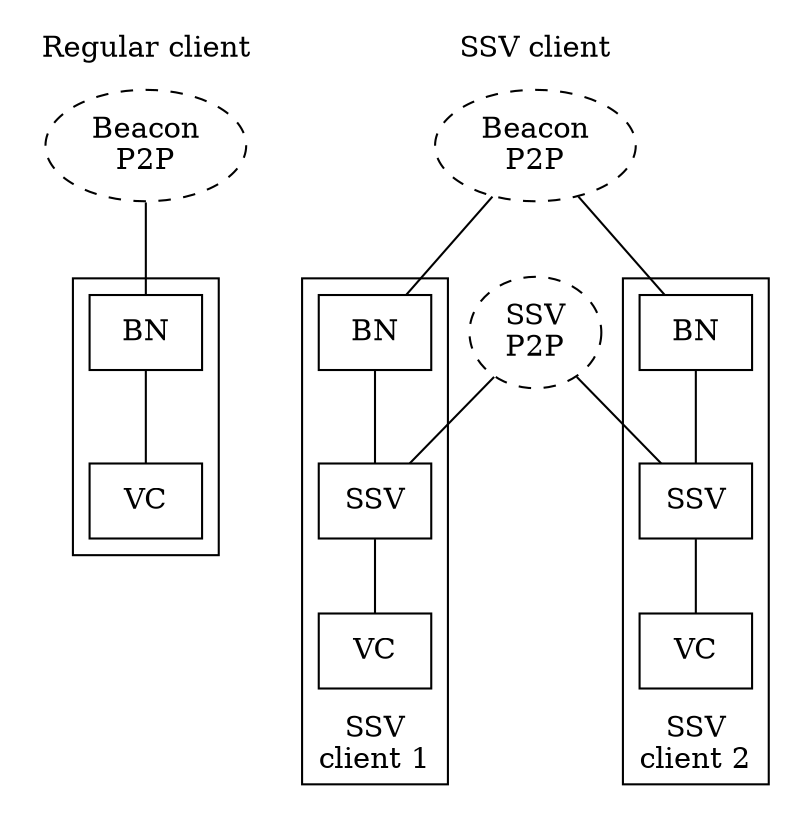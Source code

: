 graph {
	node [shape = box];
	

	subgraph cluster_reg {
		penwidth = 0;
		label = "Regular client";
		BP2P [label = "Beacon\nP2P", shape = oval, style = dashed];
		inv [label = "i", style = invis];

		subgraph cluster_reg1 {
			label = "";
			penwidth = 1;
			BN -- VC;
		}
		
		BP2P -- BN;
		VC -- inv [style = invis];
	}

		
	subgraph cluster_ssv{
		penwidth = 0;
		BP2P2 [label = "Beacon\nP2P", shape = oval, style = dashed];
		SSVP2P [label="SSV\nP2P", shape = oval, style = dashed];

		label = "SSV client";
	
		subgraph cluster_ssv1
		{
			penwidth = 1;
			label = "SSV\nclient 2";
			labelloc = "b";
			BN1 [label="BN"];
			SSV1 [label="SSV"];
			VC1 [label="VC"];
			BN1 -- SSV1 -- VC1;
		}

		subgraph cluster_ssv2
		{
			penwidth = 1;
			label = "SSV\nclient 1";
			labelloc = "b";
			BN2 [label="BN"];
			SSV2 [label="SSV"];
			VC2 [label="VC"];
			BN2 -- SSV2 -- VC2;
		}

		BP2P2 -- BN1;
		BP2P2 -- BN2;

		SSVP2P -- SSV1;
		SSVP2P -- SSV2;
	}

}
